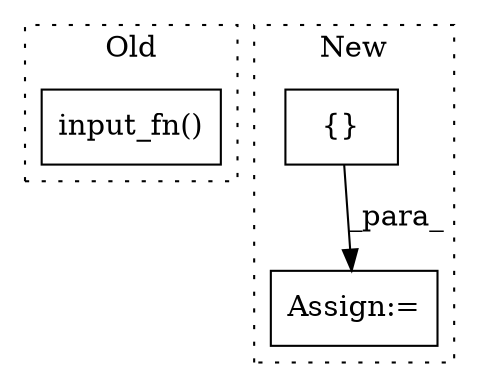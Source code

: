 digraph G {
subgraph cluster0 {
1 [label="input_fn()" a="75" s="4716" l="24" shape="box"];
label = "Old";
style="dotted";
}
subgraph cluster1 {
2 [label="{}" a="95" s="4678,4755" l="8,4" shape="box"];
3 [label="Assign:=" a="68" s="4675" l="3" shape="box"];
label = "New";
style="dotted";
}
2 -> 3 [label="_para_"];
}